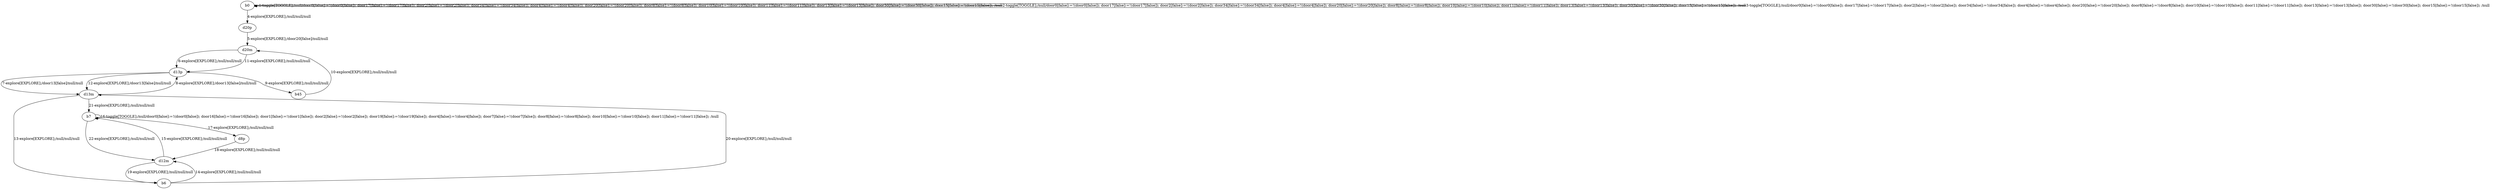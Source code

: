 # Total number of goals covered by this test: 1
# d8p --> d12m

digraph g {
"b0" -> "b0" [label = "1-toggle[TOGGLE];/null/door0[false]:=!(door0[false]); door17[false]:=!(door17[false]); door2[false]:=!(door2[false]); door34[false]:=!(door34[false]); door4[false]:=!(door4[false]); door20[false]:=!(door20[false]); door8[false]:=!(door8[false]); door10[false]:=!(door10[false]); door11[false]:=!(door11[false]); door13[false]:=!(door13[false]); door30[false]:=!(door30[false]); door15[false]:=!(door15[false]); /null"];
"b0" -> "b0" [label = "2-toggle[TOGGLE];/null/door0[false]:=!(door0[false]); door17[false]:=!(door17[false]); door2[false]:=!(door2[false]); door34[false]:=!(door34[false]); door4[false]:=!(door4[false]); door20[false]:=!(door20[false]); door8[false]:=!(door8[false]); door10[false]:=!(door10[false]); door11[false]:=!(door11[false]); door13[false]:=!(door13[false]); door30[false]:=!(door30[false]); door15[false]:=!(door15[false]); /null"];
"b0" -> "b0" [label = "3-toggle[TOGGLE];/null/door0[false]:=!(door0[false]); door17[false]:=!(door17[false]); door2[false]:=!(door2[false]); door34[false]:=!(door34[false]); door4[false]:=!(door4[false]); door20[false]:=!(door20[false]); door8[false]:=!(door8[false]); door10[false]:=!(door10[false]); door11[false]:=!(door11[false]); door13[false]:=!(door13[false]); door30[false]:=!(door30[false]); door15[false]:=!(door15[false]); /null"];
"b0" -> "d20p" [label = "4-explore[EXPLORE];/null/null/null"];
"d20p" -> "d20m" [label = "5-explore[EXPLORE];/door20[false]/null/null"];
"d20m" -> "d13p" [label = "6-explore[EXPLORE];/null/null/null"];
"d13p" -> "d13m" [label = "7-explore[EXPLORE];/door13[false]/null/null"];
"d13m" -> "d13p" [label = "8-explore[EXPLORE];/door13[false]/null/null"];
"d13p" -> "b45" [label = "9-explore[EXPLORE];/null/null/null"];
"b45" -> "d20m" [label = "10-explore[EXPLORE];/null/null/null"];
"d20m" -> "d13p" [label = "11-explore[EXPLORE];/null/null/null"];
"d13p" -> "d13m" [label = "12-explore[EXPLORE];/door13[false]/null/null"];
"d13m" -> "b6" [label = "13-explore[EXPLORE];/null/null/null"];
"b6" -> "d12m" [label = "14-explore[EXPLORE];/null/null/null"];
"d12m" -> "b7" [label = "15-explore[EXPLORE];/null/null/null"];
"b7" -> "b7" [label = "16-toggle[TOGGLE];/null/door0[false]:=!(door0[false]); door16[false]:=!(door16[false]); door1[false]:=!(door1[false]); door2[false]:=!(door2[false]); door19[false]:=!(door19[false]); door4[false]:=!(door4[false]); door7[false]:=!(door7[false]); door8[false]:=!(door8[false]); door10[false]:=!(door10[false]); door11[false]:=!(door11[false]); /null"];
"b7" -> "d8p" [label = "17-explore[EXPLORE];/null/null/null"];
"d8p" -> "d12m" [label = "18-explore[EXPLORE];/null/null/null"];
"d12m" -> "b6" [label = "19-explore[EXPLORE];/null/null/null"];
"b6" -> "d13m" [label = "20-explore[EXPLORE];/null/null/null"];
"d13m" -> "b7" [label = "21-explore[EXPLORE];/null/null/null"];
"b7" -> "d12m" [label = "22-explore[EXPLORE];/null/null/null"];
}